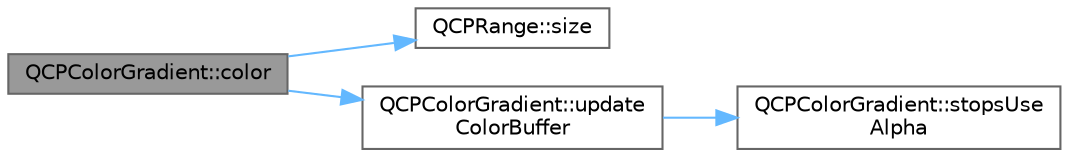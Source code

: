 digraph "QCPColorGradient::color"
{
 // LATEX_PDF_SIZE
  bgcolor="transparent";
  edge [fontname=Helvetica,fontsize=10,labelfontname=Helvetica,labelfontsize=10];
  node [fontname=Helvetica,fontsize=10,shape=box,height=0.2,width=0.4];
  rankdir="LR";
  Node1 [label="QCPColorGradient::color",height=0.2,width=0.4,color="gray40", fillcolor="grey60", style="filled", fontcolor="black",tooltip=" "];
  Node1 -> Node2 [color="steelblue1",style="solid"];
  Node2 [label="QCPRange::size",height=0.2,width=0.4,color="grey40", fillcolor="white", style="filled",URL="$class_q_c_p_range.html#a62326e7cc4316b96df6a60813230e63f",tooltip=" "];
  Node1 -> Node3 [color="steelblue1",style="solid"];
  Node3 [label="QCPColorGradient::update\lColorBuffer",height=0.2,width=0.4,color="grey40", fillcolor="white", style="filled",URL="$class_q_c_p_color_gradient.html#a353f15ab3ab586eebf1f6b58c3e2707b",tooltip=" "];
  Node3 -> Node4 [color="steelblue1",style="solid"];
  Node4 [label="QCPColorGradient::stopsUse\lAlpha",height=0.2,width=0.4,color="grey40", fillcolor="white", style="filled",URL="$class_q_c_p_color_gradient.html#a137b368ea8829a871974add6e4883c71",tooltip=" "];
}
